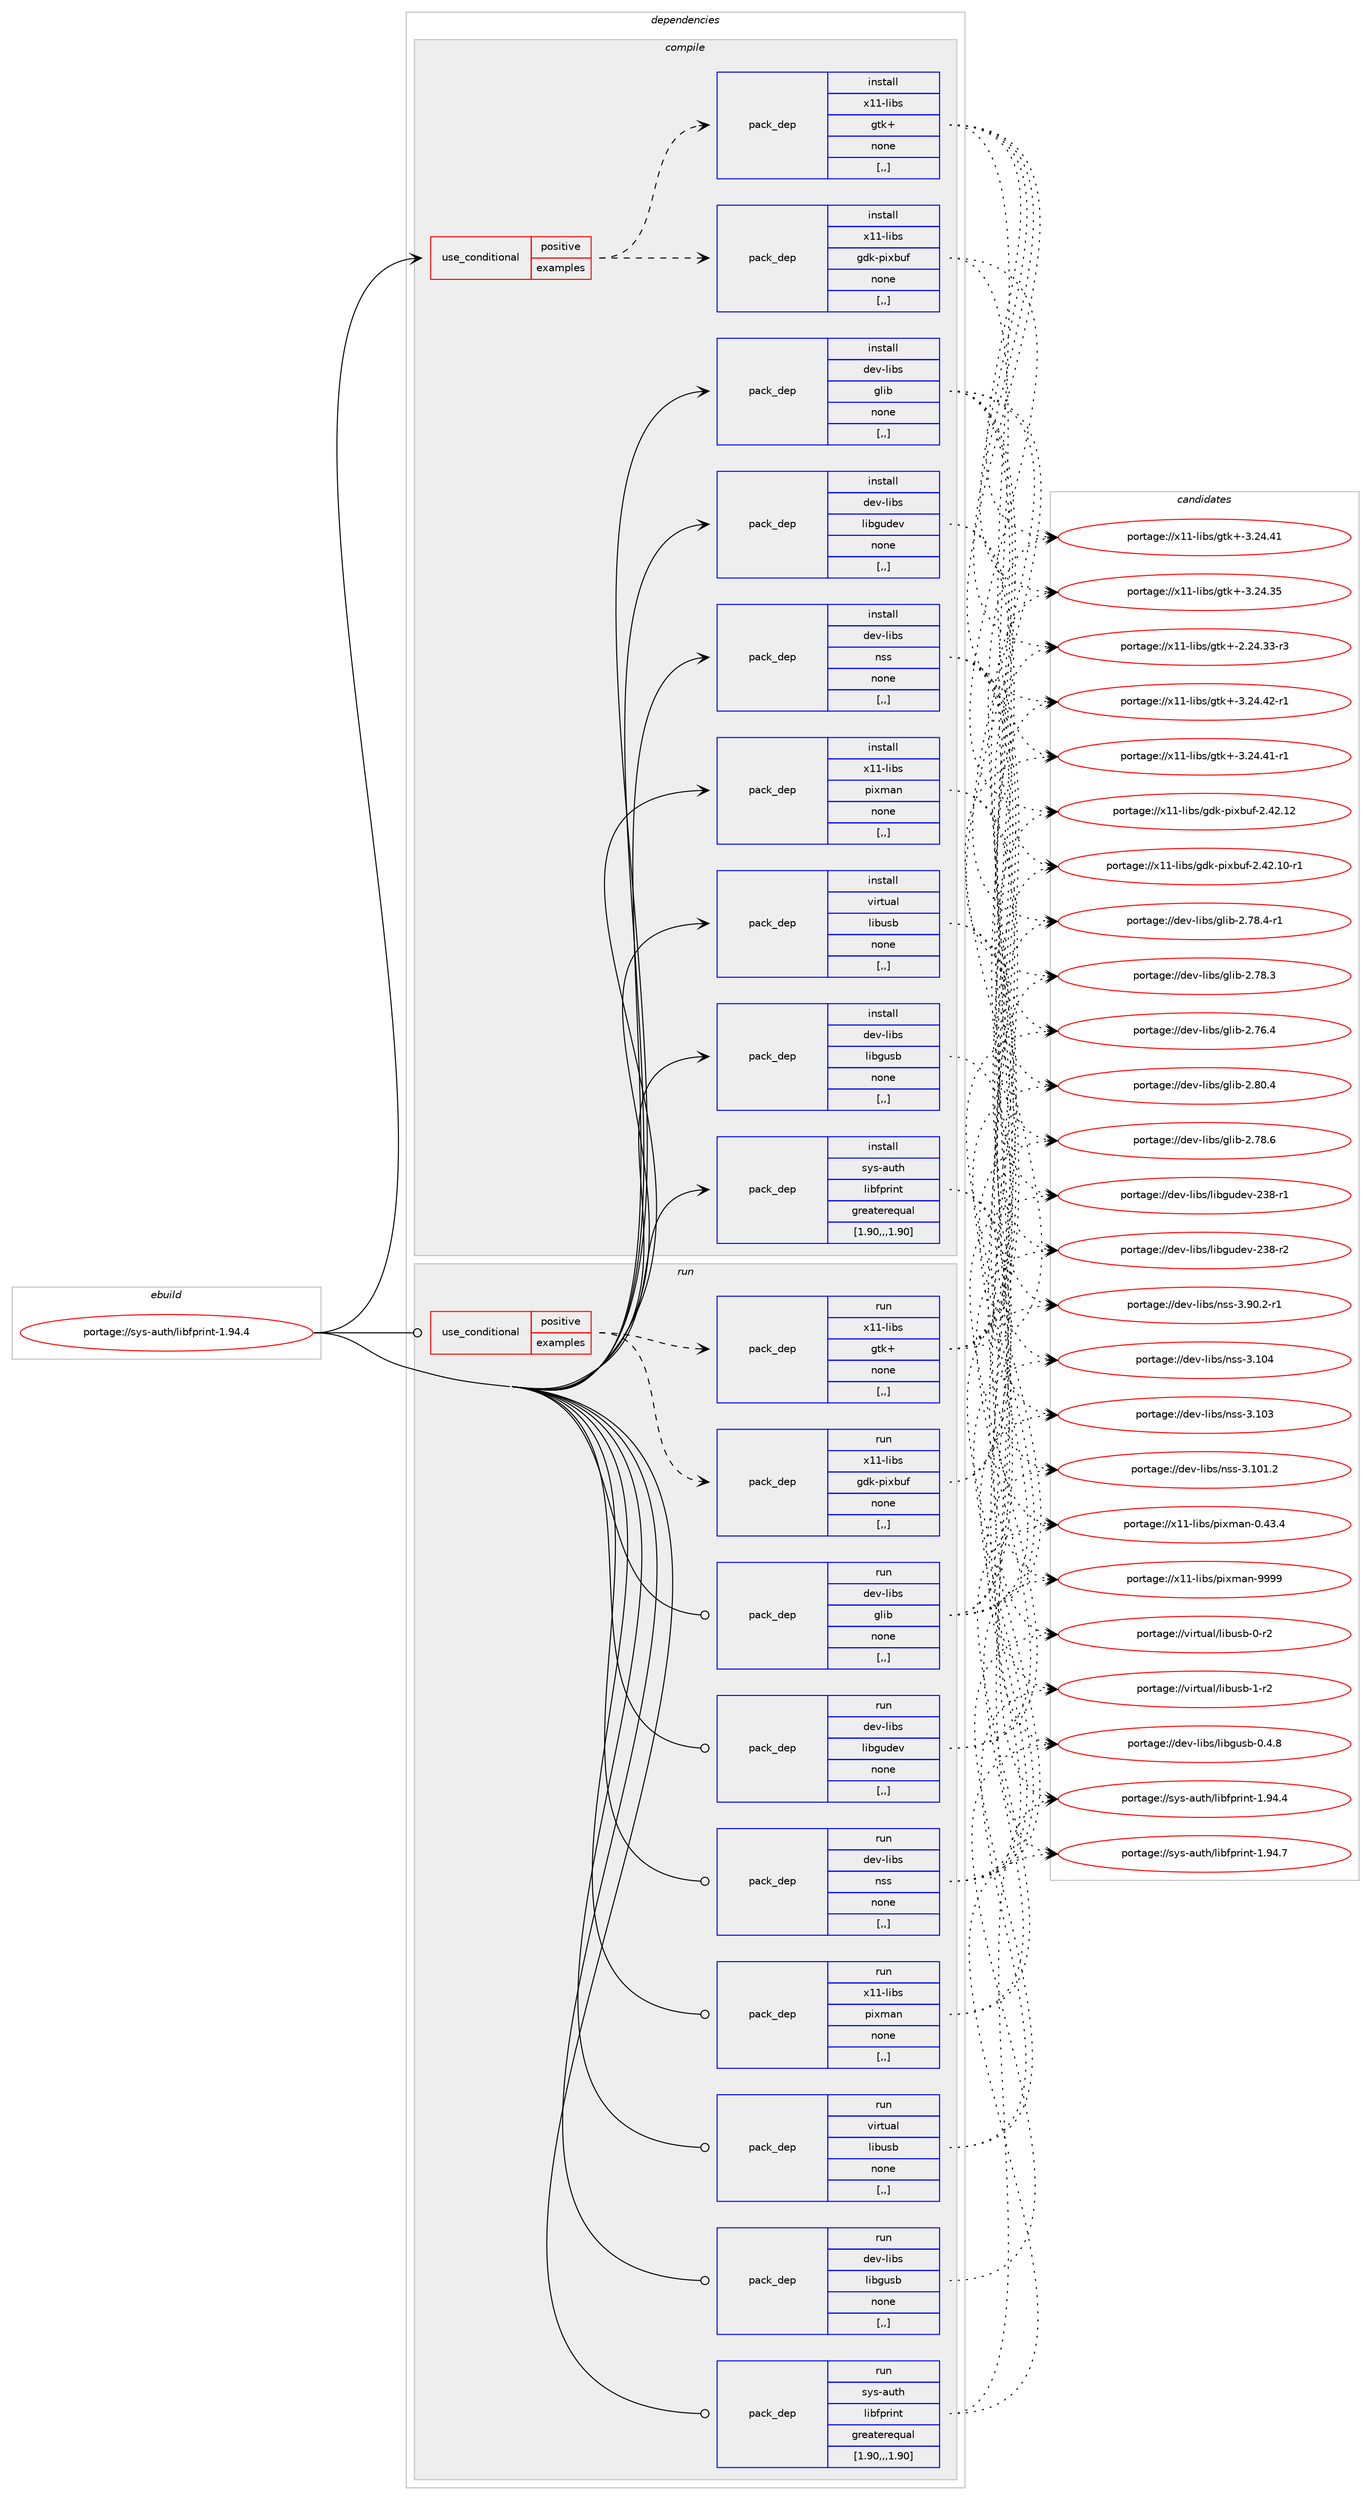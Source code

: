 digraph prolog {

# *************
# Graph options
# *************

newrank=true;
concentrate=true;
compound=true;
graph [rankdir=LR,fontname=Helvetica,fontsize=10,ranksep=1.5];#, ranksep=2.5, nodesep=0.2];
edge  [arrowhead=vee];
node  [fontname=Helvetica,fontsize=10];

# **********
# The ebuild
# **********

subgraph cluster_leftcol {
color=gray;
label=<<i>ebuild</i>>;
id [label="portage://sys-auth/libfprint-1.94.4", color=red, width=4, href="../sys-auth/libfprint-1.94.4.svg"];
}

# ****************
# The dependencies
# ****************

subgraph cluster_midcol {
color=gray;
label=<<i>dependencies</i>>;
subgraph cluster_compile {
fillcolor="#eeeeee";
style=filled;
label=<<i>compile</i>>;
subgraph cond8413 {
dependency22279 [label=<<TABLE BORDER="0" CELLBORDER="1" CELLSPACING="0" CELLPADDING="4"><TR><TD ROWSPAN="3" CELLPADDING="10">use_conditional</TD></TR><TR><TD>positive</TD></TR><TR><TD>examples</TD></TR></TABLE>>, shape=none, color=red];
subgraph pack13791 {
dependency22280 [label=<<TABLE BORDER="0" CELLBORDER="1" CELLSPACING="0" CELLPADDING="4" WIDTH="220"><TR><TD ROWSPAN="6" CELLPADDING="30">pack_dep</TD></TR><TR><TD WIDTH="110">install</TD></TR><TR><TD>x11-libs</TD></TR><TR><TD>gdk-pixbuf</TD></TR><TR><TD>none</TD></TR><TR><TD>[,,]</TD></TR></TABLE>>, shape=none, color=blue];
}
dependency22279:e -> dependency22280:w [weight=20,style="dashed",arrowhead="vee"];
subgraph pack13792 {
dependency22281 [label=<<TABLE BORDER="0" CELLBORDER="1" CELLSPACING="0" CELLPADDING="4" WIDTH="220"><TR><TD ROWSPAN="6" CELLPADDING="30">pack_dep</TD></TR><TR><TD WIDTH="110">install</TD></TR><TR><TD>x11-libs</TD></TR><TR><TD>gtk+</TD></TR><TR><TD>none</TD></TR><TR><TD>[,,]</TD></TR></TABLE>>, shape=none, color=blue];
}
dependency22279:e -> dependency22281:w [weight=20,style="dashed",arrowhead="vee"];
}
id:e -> dependency22279:w [weight=20,style="solid",arrowhead="vee"];
subgraph pack13793 {
dependency22282 [label=<<TABLE BORDER="0" CELLBORDER="1" CELLSPACING="0" CELLPADDING="4" WIDTH="220"><TR><TD ROWSPAN="6" CELLPADDING="30">pack_dep</TD></TR><TR><TD WIDTH="110">install</TD></TR><TR><TD>dev-libs</TD></TR><TR><TD>glib</TD></TR><TR><TD>none</TD></TR><TR><TD>[,,]</TD></TR></TABLE>>, shape=none, color=blue];
}
id:e -> dependency22282:w [weight=20,style="solid",arrowhead="vee"];
subgraph pack13794 {
dependency22283 [label=<<TABLE BORDER="0" CELLBORDER="1" CELLSPACING="0" CELLPADDING="4" WIDTH="220"><TR><TD ROWSPAN="6" CELLPADDING="30">pack_dep</TD></TR><TR><TD WIDTH="110">install</TD></TR><TR><TD>dev-libs</TD></TR><TR><TD>libgudev</TD></TR><TR><TD>none</TD></TR><TR><TD>[,,]</TD></TR></TABLE>>, shape=none, color=blue];
}
id:e -> dependency22283:w [weight=20,style="solid",arrowhead="vee"];
subgraph pack13795 {
dependency22284 [label=<<TABLE BORDER="0" CELLBORDER="1" CELLSPACING="0" CELLPADDING="4" WIDTH="220"><TR><TD ROWSPAN="6" CELLPADDING="30">pack_dep</TD></TR><TR><TD WIDTH="110">install</TD></TR><TR><TD>dev-libs</TD></TR><TR><TD>libgusb</TD></TR><TR><TD>none</TD></TR><TR><TD>[,,]</TD></TR></TABLE>>, shape=none, color=blue];
}
id:e -> dependency22284:w [weight=20,style="solid",arrowhead="vee"];
subgraph pack13796 {
dependency22285 [label=<<TABLE BORDER="0" CELLBORDER="1" CELLSPACING="0" CELLPADDING="4" WIDTH="220"><TR><TD ROWSPAN="6" CELLPADDING="30">pack_dep</TD></TR><TR><TD WIDTH="110">install</TD></TR><TR><TD>dev-libs</TD></TR><TR><TD>nss</TD></TR><TR><TD>none</TD></TR><TR><TD>[,,]</TD></TR></TABLE>>, shape=none, color=blue];
}
id:e -> dependency22285:w [weight=20,style="solid",arrowhead="vee"];
subgraph pack13797 {
dependency22286 [label=<<TABLE BORDER="0" CELLBORDER="1" CELLSPACING="0" CELLPADDING="4" WIDTH="220"><TR><TD ROWSPAN="6" CELLPADDING="30">pack_dep</TD></TR><TR><TD WIDTH="110">install</TD></TR><TR><TD>virtual</TD></TR><TR><TD>libusb</TD></TR><TR><TD>none</TD></TR><TR><TD>[,,]</TD></TR></TABLE>>, shape=none, color=blue];
}
id:e -> dependency22286:w [weight=20,style="solid",arrowhead="vee"];
subgraph pack13798 {
dependency22287 [label=<<TABLE BORDER="0" CELLBORDER="1" CELLSPACING="0" CELLPADDING="4" WIDTH="220"><TR><TD ROWSPAN="6" CELLPADDING="30">pack_dep</TD></TR><TR><TD WIDTH="110">install</TD></TR><TR><TD>x11-libs</TD></TR><TR><TD>pixman</TD></TR><TR><TD>none</TD></TR><TR><TD>[,,]</TD></TR></TABLE>>, shape=none, color=blue];
}
id:e -> dependency22287:w [weight=20,style="solid",arrowhead="vee"];
subgraph pack13799 {
dependency22288 [label=<<TABLE BORDER="0" CELLBORDER="1" CELLSPACING="0" CELLPADDING="4" WIDTH="220"><TR><TD ROWSPAN="6" CELLPADDING="30">pack_dep</TD></TR><TR><TD WIDTH="110">install</TD></TR><TR><TD>sys-auth</TD></TR><TR><TD>libfprint</TD></TR><TR><TD>greaterequal</TD></TR><TR><TD>[1.90,,,1.90]</TD></TR></TABLE>>, shape=none, color=blue];
}
id:e -> dependency22288:w [weight=20,style="solid",arrowhead="vee"];
}
subgraph cluster_compileandrun {
fillcolor="#eeeeee";
style=filled;
label=<<i>compile and run</i>>;
}
subgraph cluster_run {
fillcolor="#eeeeee";
style=filled;
label=<<i>run</i>>;
subgraph cond8414 {
dependency22289 [label=<<TABLE BORDER="0" CELLBORDER="1" CELLSPACING="0" CELLPADDING="4"><TR><TD ROWSPAN="3" CELLPADDING="10">use_conditional</TD></TR><TR><TD>positive</TD></TR><TR><TD>examples</TD></TR></TABLE>>, shape=none, color=red];
subgraph pack13800 {
dependency22290 [label=<<TABLE BORDER="0" CELLBORDER="1" CELLSPACING="0" CELLPADDING="4" WIDTH="220"><TR><TD ROWSPAN="6" CELLPADDING="30">pack_dep</TD></TR><TR><TD WIDTH="110">run</TD></TR><TR><TD>x11-libs</TD></TR><TR><TD>gdk-pixbuf</TD></TR><TR><TD>none</TD></TR><TR><TD>[,,]</TD></TR></TABLE>>, shape=none, color=blue];
}
dependency22289:e -> dependency22290:w [weight=20,style="dashed",arrowhead="vee"];
subgraph pack13801 {
dependency22291 [label=<<TABLE BORDER="0" CELLBORDER="1" CELLSPACING="0" CELLPADDING="4" WIDTH="220"><TR><TD ROWSPAN="6" CELLPADDING="30">pack_dep</TD></TR><TR><TD WIDTH="110">run</TD></TR><TR><TD>x11-libs</TD></TR><TR><TD>gtk+</TD></TR><TR><TD>none</TD></TR><TR><TD>[,,]</TD></TR></TABLE>>, shape=none, color=blue];
}
dependency22289:e -> dependency22291:w [weight=20,style="dashed",arrowhead="vee"];
}
id:e -> dependency22289:w [weight=20,style="solid",arrowhead="odot"];
subgraph pack13802 {
dependency22292 [label=<<TABLE BORDER="0" CELLBORDER="1" CELLSPACING="0" CELLPADDING="4" WIDTH="220"><TR><TD ROWSPAN="6" CELLPADDING="30">pack_dep</TD></TR><TR><TD WIDTH="110">run</TD></TR><TR><TD>dev-libs</TD></TR><TR><TD>glib</TD></TR><TR><TD>none</TD></TR><TR><TD>[,,]</TD></TR></TABLE>>, shape=none, color=blue];
}
id:e -> dependency22292:w [weight=20,style="solid",arrowhead="odot"];
subgraph pack13803 {
dependency22293 [label=<<TABLE BORDER="0" CELLBORDER="1" CELLSPACING="0" CELLPADDING="4" WIDTH="220"><TR><TD ROWSPAN="6" CELLPADDING="30">pack_dep</TD></TR><TR><TD WIDTH="110">run</TD></TR><TR><TD>dev-libs</TD></TR><TR><TD>libgudev</TD></TR><TR><TD>none</TD></TR><TR><TD>[,,]</TD></TR></TABLE>>, shape=none, color=blue];
}
id:e -> dependency22293:w [weight=20,style="solid",arrowhead="odot"];
subgraph pack13804 {
dependency22294 [label=<<TABLE BORDER="0" CELLBORDER="1" CELLSPACING="0" CELLPADDING="4" WIDTH="220"><TR><TD ROWSPAN="6" CELLPADDING="30">pack_dep</TD></TR><TR><TD WIDTH="110">run</TD></TR><TR><TD>dev-libs</TD></TR><TR><TD>libgusb</TD></TR><TR><TD>none</TD></TR><TR><TD>[,,]</TD></TR></TABLE>>, shape=none, color=blue];
}
id:e -> dependency22294:w [weight=20,style="solid",arrowhead="odot"];
subgraph pack13805 {
dependency22295 [label=<<TABLE BORDER="0" CELLBORDER="1" CELLSPACING="0" CELLPADDING="4" WIDTH="220"><TR><TD ROWSPAN="6" CELLPADDING="30">pack_dep</TD></TR><TR><TD WIDTH="110">run</TD></TR><TR><TD>dev-libs</TD></TR><TR><TD>nss</TD></TR><TR><TD>none</TD></TR><TR><TD>[,,]</TD></TR></TABLE>>, shape=none, color=blue];
}
id:e -> dependency22295:w [weight=20,style="solid",arrowhead="odot"];
subgraph pack13806 {
dependency22296 [label=<<TABLE BORDER="0" CELLBORDER="1" CELLSPACING="0" CELLPADDING="4" WIDTH="220"><TR><TD ROWSPAN="6" CELLPADDING="30">pack_dep</TD></TR><TR><TD WIDTH="110">run</TD></TR><TR><TD>virtual</TD></TR><TR><TD>libusb</TD></TR><TR><TD>none</TD></TR><TR><TD>[,,]</TD></TR></TABLE>>, shape=none, color=blue];
}
id:e -> dependency22296:w [weight=20,style="solid",arrowhead="odot"];
subgraph pack13807 {
dependency22297 [label=<<TABLE BORDER="0" CELLBORDER="1" CELLSPACING="0" CELLPADDING="4" WIDTH="220"><TR><TD ROWSPAN="6" CELLPADDING="30">pack_dep</TD></TR><TR><TD WIDTH="110">run</TD></TR><TR><TD>x11-libs</TD></TR><TR><TD>pixman</TD></TR><TR><TD>none</TD></TR><TR><TD>[,,]</TD></TR></TABLE>>, shape=none, color=blue];
}
id:e -> dependency22297:w [weight=20,style="solid",arrowhead="odot"];
subgraph pack13808 {
dependency22298 [label=<<TABLE BORDER="0" CELLBORDER="1" CELLSPACING="0" CELLPADDING="4" WIDTH="220"><TR><TD ROWSPAN="6" CELLPADDING="30">pack_dep</TD></TR><TR><TD WIDTH="110">run</TD></TR><TR><TD>sys-auth</TD></TR><TR><TD>libfprint</TD></TR><TR><TD>greaterequal</TD></TR><TR><TD>[1.90,,,1.90]</TD></TR></TABLE>>, shape=none, color=blue];
}
id:e -> dependency22298:w [weight=20,style="solid",arrowhead="odot"];
}
}

# **************
# The candidates
# **************

subgraph cluster_choices {
rank=same;
color=gray;
label=<<i>candidates</i>>;

subgraph choice13791 {
color=black;
nodesep=1;
choice120494945108105981154710310010745112105120981171024550465250464950 [label="portage://x11-libs/gdk-pixbuf-2.42.12", color=red, width=4,href="../x11-libs/gdk-pixbuf-2.42.12.svg"];
choice1204949451081059811547103100107451121051209811710245504652504649484511449 [label="portage://x11-libs/gdk-pixbuf-2.42.10-r1", color=red, width=4,href="../x11-libs/gdk-pixbuf-2.42.10-r1.svg"];
dependency22280:e -> choice120494945108105981154710310010745112105120981171024550465250464950:w [style=dotted,weight="100"];
dependency22280:e -> choice1204949451081059811547103100107451121051209811710245504652504649484511449:w [style=dotted,weight="100"];
}
subgraph choice13792 {
color=black;
nodesep=1;
choice12049494510810598115471031161074345514650524652504511449 [label="portage://x11-libs/gtk+-3.24.42-r1", color=red, width=4,href="../x11-libs/gtk+-3.24.42-r1.svg"];
choice12049494510810598115471031161074345514650524652494511449 [label="portage://x11-libs/gtk+-3.24.41-r1", color=red, width=4,href="../x11-libs/gtk+-3.24.41-r1.svg"];
choice1204949451081059811547103116107434551465052465249 [label="portage://x11-libs/gtk+-3.24.41", color=red, width=4,href="../x11-libs/gtk+-3.24.41.svg"];
choice1204949451081059811547103116107434551465052465153 [label="portage://x11-libs/gtk+-3.24.35", color=red, width=4,href="../x11-libs/gtk+-3.24.35.svg"];
choice12049494510810598115471031161074345504650524651514511451 [label="portage://x11-libs/gtk+-2.24.33-r3", color=red, width=4,href="../x11-libs/gtk+-2.24.33-r3.svg"];
dependency22281:e -> choice12049494510810598115471031161074345514650524652504511449:w [style=dotted,weight="100"];
dependency22281:e -> choice12049494510810598115471031161074345514650524652494511449:w [style=dotted,weight="100"];
dependency22281:e -> choice1204949451081059811547103116107434551465052465249:w [style=dotted,weight="100"];
dependency22281:e -> choice1204949451081059811547103116107434551465052465153:w [style=dotted,weight="100"];
dependency22281:e -> choice12049494510810598115471031161074345504650524651514511451:w [style=dotted,weight="100"];
}
subgraph choice13793 {
color=black;
nodesep=1;
choice1001011184510810598115471031081059845504656484652 [label="portage://dev-libs/glib-2.80.4", color=red, width=4,href="../dev-libs/glib-2.80.4.svg"];
choice1001011184510810598115471031081059845504655564654 [label="portage://dev-libs/glib-2.78.6", color=red, width=4,href="../dev-libs/glib-2.78.6.svg"];
choice10010111845108105981154710310810598455046555646524511449 [label="portage://dev-libs/glib-2.78.4-r1", color=red, width=4,href="../dev-libs/glib-2.78.4-r1.svg"];
choice1001011184510810598115471031081059845504655564651 [label="portage://dev-libs/glib-2.78.3", color=red, width=4,href="../dev-libs/glib-2.78.3.svg"];
choice1001011184510810598115471031081059845504655544652 [label="portage://dev-libs/glib-2.76.4", color=red, width=4,href="../dev-libs/glib-2.76.4.svg"];
dependency22282:e -> choice1001011184510810598115471031081059845504656484652:w [style=dotted,weight="100"];
dependency22282:e -> choice1001011184510810598115471031081059845504655564654:w [style=dotted,weight="100"];
dependency22282:e -> choice10010111845108105981154710310810598455046555646524511449:w [style=dotted,weight="100"];
dependency22282:e -> choice1001011184510810598115471031081059845504655564651:w [style=dotted,weight="100"];
dependency22282:e -> choice1001011184510810598115471031081059845504655544652:w [style=dotted,weight="100"];
}
subgraph choice13794 {
color=black;
nodesep=1;
choice10010111845108105981154710810598103117100101118455051564511450 [label="portage://dev-libs/libgudev-238-r2", color=red, width=4,href="../dev-libs/libgudev-238-r2.svg"];
choice10010111845108105981154710810598103117100101118455051564511449 [label="portage://dev-libs/libgudev-238-r1", color=red, width=4,href="../dev-libs/libgudev-238-r1.svg"];
dependency22283:e -> choice10010111845108105981154710810598103117100101118455051564511450:w [style=dotted,weight="100"];
dependency22283:e -> choice10010111845108105981154710810598103117100101118455051564511449:w [style=dotted,weight="100"];
}
subgraph choice13795 {
color=black;
nodesep=1;
choice1001011184510810598115471081059810311711598454846524656 [label="portage://dev-libs/libgusb-0.4.8", color=red, width=4,href="../dev-libs/libgusb-0.4.8.svg"];
dependency22284:e -> choice1001011184510810598115471081059810311711598454846524656:w [style=dotted,weight="100"];
}
subgraph choice13796 {
color=black;
nodesep=1;
choice100101118451081059811547110115115455146494852 [label="portage://dev-libs/nss-3.104", color=red, width=4,href="../dev-libs/nss-3.104.svg"];
choice100101118451081059811547110115115455146494851 [label="portage://dev-libs/nss-3.103", color=red, width=4,href="../dev-libs/nss-3.103.svg"];
choice1001011184510810598115471101151154551464948494650 [label="portage://dev-libs/nss-3.101.2", color=red, width=4,href="../dev-libs/nss-3.101.2.svg"];
choice100101118451081059811547110115115455146574846504511449 [label="portage://dev-libs/nss-3.90.2-r1", color=red, width=4,href="../dev-libs/nss-3.90.2-r1.svg"];
dependency22285:e -> choice100101118451081059811547110115115455146494852:w [style=dotted,weight="100"];
dependency22285:e -> choice100101118451081059811547110115115455146494851:w [style=dotted,weight="100"];
dependency22285:e -> choice1001011184510810598115471101151154551464948494650:w [style=dotted,weight="100"];
dependency22285:e -> choice100101118451081059811547110115115455146574846504511449:w [style=dotted,weight="100"];
}
subgraph choice13797 {
color=black;
nodesep=1;
choice1181051141161179710847108105981171159845494511450 [label="portage://virtual/libusb-1-r2", color=red, width=4,href="../virtual/libusb-1-r2.svg"];
choice1181051141161179710847108105981171159845484511450 [label="portage://virtual/libusb-0-r2", color=red, width=4,href="../virtual/libusb-0-r2.svg"];
dependency22286:e -> choice1181051141161179710847108105981171159845494511450:w [style=dotted,weight="100"];
dependency22286:e -> choice1181051141161179710847108105981171159845484511450:w [style=dotted,weight="100"];
}
subgraph choice13798 {
color=black;
nodesep=1;
choice1204949451081059811547112105120109971104557575757 [label="portage://x11-libs/pixman-9999", color=red, width=4,href="../x11-libs/pixman-9999.svg"];
choice12049494510810598115471121051201099711045484652514652 [label="portage://x11-libs/pixman-0.43.4", color=red, width=4,href="../x11-libs/pixman-0.43.4.svg"];
dependency22287:e -> choice1204949451081059811547112105120109971104557575757:w [style=dotted,weight="100"];
dependency22287:e -> choice12049494510810598115471121051201099711045484652514652:w [style=dotted,weight="100"];
}
subgraph choice13799 {
color=black;
nodesep=1;
choice1151211154597117116104471081059810211211410511011645494657524655 [label="portage://sys-auth/libfprint-1.94.7", color=red, width=4,href="../sys-auth/libfprint-1.94.7.svg"];
choice1151211154597117116104471081059810211211410511011645494657524652 [label="portage://sys-auth/libfprint-1.94.4", color=red, width=4,href="../sys-auth/libfprint-1.94.4.svg"];
dependency22288:e -> choice1151211154597117116104471081059810211211410511011645494657524655:w [style=dotted,weight="100"];
dependency22288:e -> choice1151211154597117116104471081059810211211410511011645494657524652:w [style=dotted,weight="100"];
}
subgraph choice13800 {
color=black;
nodesep=1;
choice120494945108105981154710310010745112105120981171024550465250464950 [label="portage://x11-libs/gdk-pixbuf-2.42.12", color=red, width=4,href="../x11-libs/gdk-pixbuf-2.42.12.svg"];
choice1204949451081059811547103100107451121051209811710245504652504649484511449 [label="portage://x11-libs/gdk-pixbuf-2.42.10-r1", color=red, width=4,href="../x11-libs/gdk-pixbuf-2.42.10-r1.svg"];
dependency22290:e -> choice120494945108105981154710310010745112105120981171024550465250464950:w [style=dotted,weight="100"];
dependency22290:e -> choice1204949451081059811547103100107451121051209811710245504652504649484511449:w [style=dotted,weight="100"];
}
subgraph choice13801 {
color=black;
nodesep=1;
choice12049494510810598115471031161074345514650524652504511449 [label="portage://x11-libs/gtk+-3.24.42-r1", color=red, width=4,href="../x11-libs/gtk+-3.24.42-r1.svg"];
choice12049494510810598115471031161074345514650524652494511449 [label="portage://x11-libs/gtk+-3.24.41-r1", color=red, width=4,href="../x11-libs/gtk+-3.24.41-r1.svg"];
choice1204949451081059811547103116107434551465052465249 [label="portage://x11-libs/gtk+-3.24.41", color=red, width=4,href="../x11-libs/gtk+-3.24.41.svg"];
choice1204949451081059811547103116107434551465052465153 [label="portage://x11-libs/gtk+-3.24.35", color=red, width=4,href="../x11-libs/gtk+-3.24.35.svg"];
choice12049494510810598115471031161074345504650524651514511451 [label="portage://x11-libs/gtk+-2.24.33-r3", color=red, width=4,href="../x11-libs/gtk+-2.24.33-r3.svg"];
dependency22291:e -> choice12049494510810598115471031161074345514650524652504511449:w [style=dotted,weight="100"];
dependency22291:e -> choice12049494510810598115471031161074345514650524652494511449:w [style=dotted,weight="100"];
dependency22291:e -> choice1204949451081059811547103116107434551465052465249:w [style=dotted,weight="100"];
dependency22291:e -> choice1204949451081059811547103116107434551465052465153:w [style=dotted,weight="100"];
dependency22291:e -> choice12049494510810598115471031161074345504650524651514511451:w [style=dotted,weight="100"];
}
subgraph choice13802 {
color=black;
nodesep=1;
choice1001011184510810598115471031081059845504656484652 [label="portage://dev-libs/glib-2.80.4", color=red, width=4,href="../dev-libs/glib-2.80.4.svg"];
choice1001011184510810598115471031081059845504655564654 [label="portage://dev-libs/glib-2.78.6", color=red, width=4,href="../dev-libs/glib-2.78.6.svg"];
choice10010111845108105981154710310810598455046555646524511449 [label="portage://dev-libs/glib-2.78.4-r1", color=red, width=4,href="../dev-libs/glib-2.78.4-r1.svg"];
choice1001011184510810598115471031081059845504655564651 [label="portage://dev-libs/glib-2.78.3", color=red, width=4,href="../dev-libs/glib-2.78.3.svg"];
choice1001011184510810598115471031081059845504655544652 [label="portage://dev-libs/glib-2.76.4", color=red, width=4,href="../dev-libs/glib-2.76.4.svg"];
dependency22292:e -> choice1001011184510810598115471031081059845504656484652:w [style=dotted,weight="100"];
dependency22292:e -> choice1001011184510810598115471031081059845504655564654:w [style=dotted,weight="100"];
dependency22292:e -> choice10010111845108105981154710310810598455046555646524511449:w [style=dotted,weight="100"];
dependency22292:e -> choice1001011184510810598115471031081059845504655564651:w [style=dotted,weight="100"];
dependency22292:e -> choice1001011184510810598115471031081059845504655544652:w [style=dotted,weight="100"];
}
subgraph choice13803 {
color=black;
nodesep=1;
choice10010111845108105981154710810598103117100101118455051564511450 [label="portage://dev-libs/libgudev-238-r2", color=red, width=4,href="../dev-libs/libgudev-238-r2.svg"];
choice10010111845108105981154710810598103117100101118455051564511449 [label="portage://dev-libs/libgudev-238-r1", color=red, width=4,href="../dev-libs/libgudev-238-r1.svg"];
dependency22293:e -> choice10010111845108105981154710810598103117100101118455051564511450:w [style=dotted,weight="100"];
dependency22293:e -> choice10010111845108105981154710810598103117100101118455051564511449:w [style=dotted,weight="100"];
}
subgraph choice13804 {
color=black;
nodesep=1;
choice1001011184510810598115471081059810311711598454846524656 [label="portage://dev-libs/libgusb-0.4.8", color=red, width=4,href="../dev-libs/libgusb-0.4.8.svg"];
dependency22294:e -> choice1001011184510810598115471081059810311711598454846524656:w [style=dotted,weight="100"];
}
subgraph choice13805 {
color=black;
nodesep=1;
choice100101118451081059811547110115115455146494852 [label="portage://dev-libs/nss-3.104", color=red, width=4,href="../dev-libs/nss-3.104.svg"];
choice100101118451081059811547110115115455146494851 [label="portage://dev-libs/nss-3.103", color=red, width=4,href="../dev-libs/nss-3.103.svg"];
choice1001011184510810598115471101151154551464948494650 [label="portage://dev-libs/nss-3.101.2", color=red, width=4,href="../dev-libs/nss-3.101.2.svg"];
choice100101118451081059811547110115115455146574846504511449 [label="portage://dev-libs/nss-3.90.2-r1", color=red, width=4,href="../dev-libs/nss-3.90.2-r1.svg"];
dependency22295:e -> choice100101118451081059811547110115115455146494852:w [style=dotted,weight="100"];
dependency22295:e -> choice100101118451081059811547110115115455146494851:w [style=dotted,weight="100"];
dependency22295:e -> choice1001011184510810598115471101151154551464948494650:w [style=dotted,weight="100"];
dependency22295:e -> choice100101118451081059811547110115115455146574846504511449:w [style=dotted,weight="100"];
}
subgraph choice13806 {
color=black;
nodesep=1;
choice1181051141161179710847108105981171159845494511450 [label="portage://virtual/libusb-1-r2", color=red, width=4,href="../virtual/libusb-1-r2.svg"];
choice1181051141161179710847108105981171159845484511450 [label="portage://virtual/libusb-0-r2", color=red, width=4,href="../virtual/libusb-0-r2.svg"];
dependency22296:e -> choice1181051141161179710847108105981171159845494511450:w [style=dotted,weight="100"];
dependency22296:e -> choice1181051141161179710847108105981171159845484511450:w [style=dotted,weight="100"];
}
subgraph choice13807 {
color=black;
nodesep=1;
choice1204949451081059811547112105120109971104557575757 [label="portage://x11-libs/pixman-9999", color=red, width=4,href="../x11-libs/pixman-9999.svg"];
choice12049494510810598115471121051201099711045484652514652 [label="portage://x11-libs/pixman-0.43.4", color=red, width=4,href="../x11-libs/pixman-0.43.4.svg"];
dependency22297:e -> choice1204949451081059811547112105120109971104557575757:w [style=dotted,weight="100"];
dependency22297:e -> choice12049494510810598115471121051201099711045484652514652:w [style=dotted,weight="100"];
}
subgraph choice13808 {
color=black;
nodesep=1;
choice1151211154597117116104471081059810211211410511011645494657524655 [label="portage://sys-auth/libfprint-1.94.7", color=red, width=4,href="../sys-auth/libfprint-1.94.7.svg"];
choice1151211154597117116104471081059810211211410511011645494657524652 [label="portage://sys-auth/libfprint-1.94.4", color=red, width=4,href="../sys-auth/libfprint-1.94.4.svg"];
dependency22298:e -> choice1151211154597117116104471081059810211211410511011645494657524655:w [style=dotted,weight="100"];
dependency22298:e -> choice1151211154597117116104471081059810211211410511011645494657524652:w [style=dotted,weight="100"];
}
}

}
